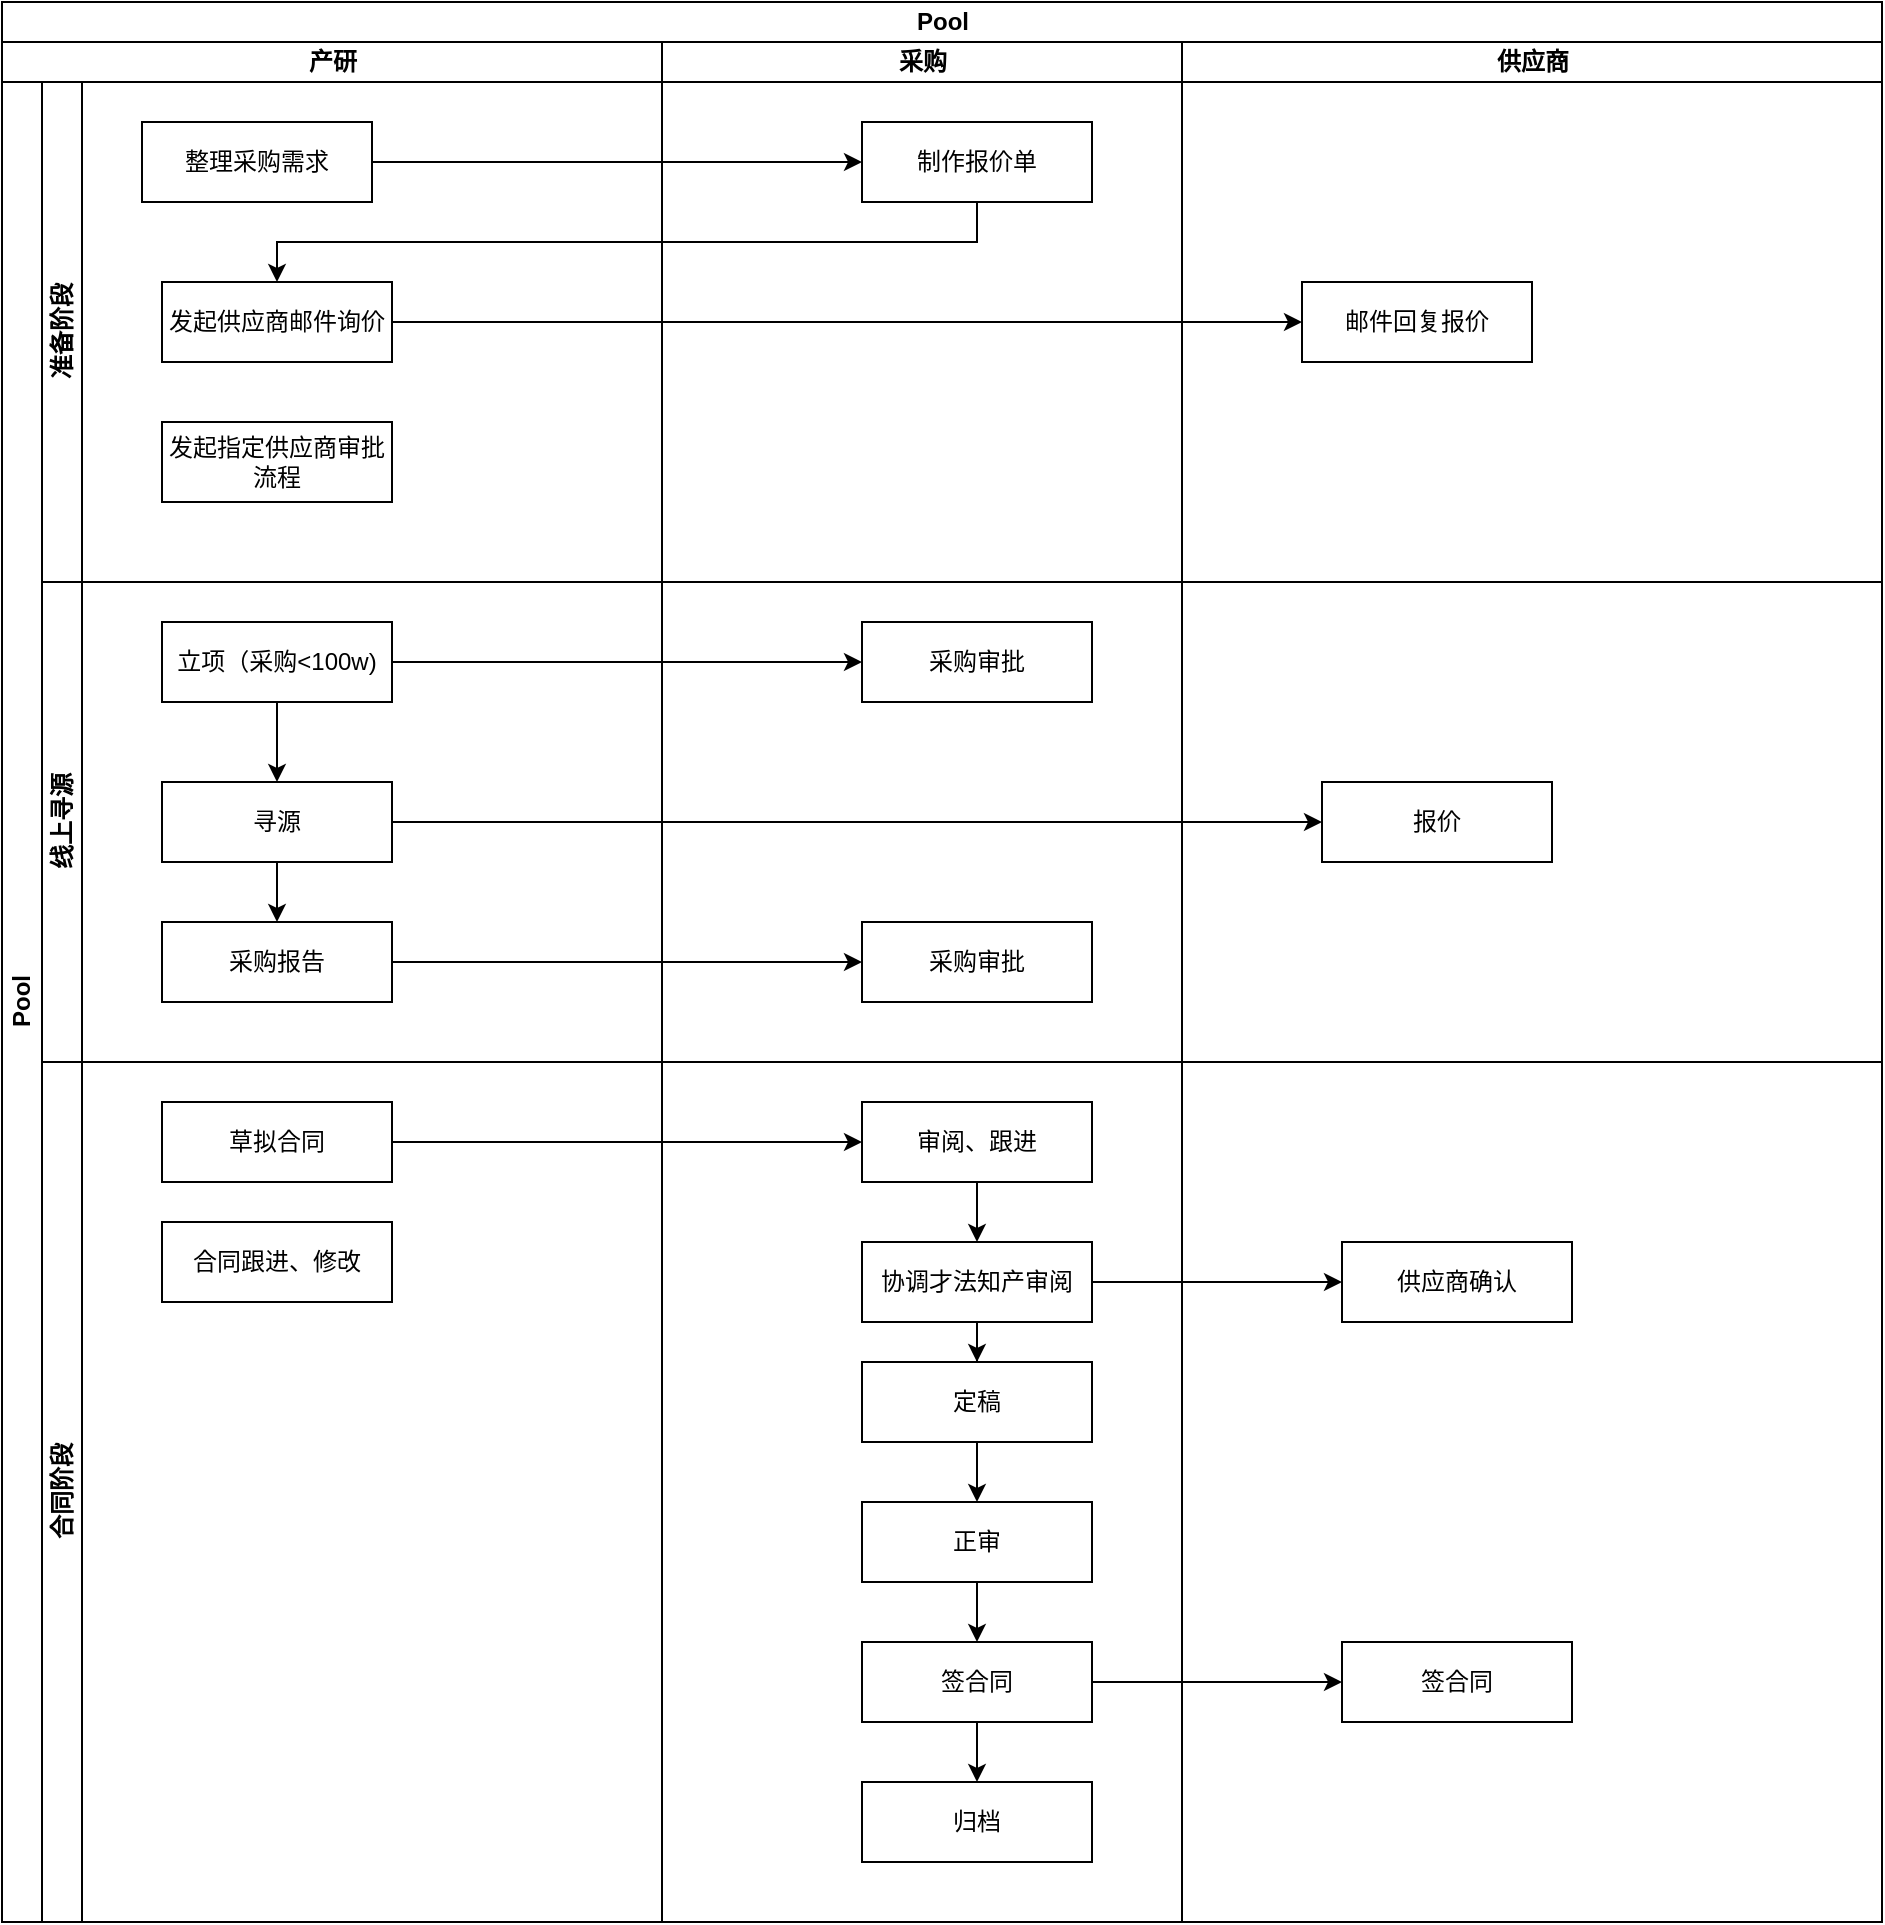 <mxfile version="22.1.21" type="github">
  <diagram name="第 1 页" id="D-MB-KbhiQcWg0wlnCK3">
    <mxGraphModel dx="954" dy="615" grid="1" gridSize="10" guides="1" tooltips="1" connect="1" arrows="1" fold="1" page="1" pageScale="1" pageWidth="827" pageHeight="1169" math="0" shadow="0">
      <root>
        <mxCell id="0" />
        <mxCell id="1" parent="0" />
        <mxCell id="zCLFrVsV8dxzdzppGPiO-1" value="Pool" style="swimlane;childLayout=stackLayout;resizeParent=1;resizeParentMax=0;startSize=20;html=1;" vertex="1" parent="1">
          <mxGeometry x="100" y="130" width="940" height="960" as="geometry">
            <mxRectangle x="100" y="130" width="70" height="30" as="alternateBounds" />
          </mxGeometry>
        </mxCell>
        <mxCell id="zCLFrVsV8dxzdzppGPiO-2" value="产研" style="swimlane;startSize=20;html=1;" vertex="1" parent="zCLFrVsV8dxzdzppGPiO-1">
          <mxGeometry y="20" width="330" height="940" as="geometry" />
        </mxCell>
        <mxCell id="zCLFrVsV8dxzdzppGPiO-3" value="采购" style="swimlane;startSize=20;html=1;" vertex="1" parent="zCLFrVsV8dxzdzppGPiO-1">
          <mxGeometry x="330" y="20" width="260" height="940" as="geometry" />
        </mxCell>
        <mxCell id="zCLFrVsV8dxzdzppGPiO-4" value="供应商" style="swimlane;startSize=20;html=1;" vertex="1" parent="zCLFrVsV8dxzdzppGPiO-1">
          <mxGeometry x="590" y="20" width="350" height="940" as="geometry" />
        </mxCell>
        <mxCell id="zCLFrVsV8dxzdzppGPiO-6" value="Pool" style="swimlane;childLayout=stackLayout;resizeParent=1;resizeParentMax=0;horizontal=0;startSize=20;horizontalStack=0;html=1;" vertex="1" parent="1">
          <mxGeometry x="100" y="170" width="940" height="920" as="geometry">
            <mxRectangle x="100" y="170" width="40" height="60" as="alternateBounds" />
          </mxGeometry>
        </mxCell>
        <mxCell id="zCLFrVsV8dxzdzppGPiO-7" value="准备阶段" style="swimlane;startSize=20;horizontal=0;html=1;" vertex="1" parent="zCLFrVsV8dxzdzppGPiO-6">
          <mxGeometry x="20" width="920" height="250" as="geometry">
            <mxRectangle x="20" width="820" height="30" as="alternateBounds" />
          </mxGeometry>
        </mxCell>
        <mxCell id="zCLFrVsV8dxzdzppGPiO-11" style="edgeStyle=orthogonalEdgeStyle;rounded=0;orthogonalLoop=1;jettySize=auto;html=1;" edge="1" parent="zCLFrVsV8dxzdzppGPiO-7" source="zCLFrVsV8dxzdzppGPiO-5" target="zCLFrVsV8dxzdzppGPiO-10">
          <mxGeometry relative="1" as="geometry" />
        </mxCell>
        <mxCell id="zCLFrVsV8dxzdzppGPiO-5" value="发起供应商邮件询价" style="rounded=0;whiteSpace=wrap;html=1;" vertex="1" parent="zCLFrVsV8dxzdzppGPiO-7">
          <mxGeometry x="60.0" y="100" width="115" height="40" as="geometry" />
        </mxCell>
        <mxCell id="zCLFrVsV8dxzdzppGPiO-10" value="邮件回复报价" style="rounded=0;whiteSpace=wrap;html=1;" vertex="1" parent="zCLFrVsV8dxzdzppGPiO-7">
          <mxGeometry x="630.0" y="100" width="115" height="40" as="geometry" />
        </mxCell>
        <mxCell id="zCLFrVsV8dxzdzppGPiO-12" value="发起指定供应商审批流程" style="rounded=0;whiteSpace=wrap;html=1;" vertex="1" parent="zCLFrVsV8dxzdzppGPiO-7">
          <mxGeometry x="60.0" y="170" width="115" height="40" as="geometry" />
        </mxCell>
        <mxCell id="zCLFrVsV8dxzdzppGPiO-25" style="edgeStyle=orthogonalEdgeStyle;rounded=0;orthogonalLoop=1;jettySize=auto;html=1;entryX=0;entryY=0.5;entryDx=0;entryDy=0;" edge="1" parent="zCLFrVsV8dxzdzppGPiO-7" source="zCLFrVsV8dxzdzppGPiO-23" target="zCLFrVsV8dxzdzppGPiO-24">
          <mxGeometry relative="1" as="geometry" />
        </mxCell>
        <mxCell id="zCLFrVsV8dxzdzppGPiO-23" value="整理采购需求" style="rounded=0;whiteSpace=wrap;html=1;" vertex="1" parent="zCLFrVsV8dxzdzppGPiO-7">
          <mxGeometry x="50.0" y="20" width="115" height="40" as="geometry" />
        </mxCell>
        <mxCell id="zCLFrVsV8dxzdzppGPiO-26" style="edgeStyle=orthogonalEdgeStyle;rounded=0;orthogonalLoop=1;jettySize=auto;html=1;entryX=0.5;entryY=0;entryDx=0;entryDy=0;" edge="1" parent="zCLFrVsV8dxzdzppGPiO-7" source="zCLFrVsV8dxzdzppGPiO-24" target="zCLFrVsV8dxzdzppGPiO-5">
          <mxGeometry relative="1" as="geometry">
            <Array as="points">
              <mxPoint x="468" y="80" />
              <mxPoint x="118" y="80" />
            </Array>
          </mxGeometry>
        </mxCell>
        <mxCell id="zCLFrVsV8dxzdzppGPiO-24" value="制作报价单" style="rounded=0;whiteSpace=wrap;html=1;" vertex="1" parent="zCLFrVsV8dxzdzppGPiO-7">
          <mxGeometry x="410.0" y="20" width="115" height="40" as="geometry" />
        </mxCell>
        <mxCell id="zCLFrVsV8dxzdzppGPiO-8" value="线上寻源" style="swimlane;startSize=20;horizontal=0;html=1;direction=east;" vertex="1" parent="zCLFrVsV8dxzdzppGPiO-6">
          <mxGeometry x="20" y="250" width="920" height="240" as="geometry">
            <mxRectangle x="20" y="120" width="820" height="30" as="alternateBounds" />
          </mxGeometry>
        </mxCell>
        <mxCell id="zCLFrVsV8dxzdzppGPiO-32" value="" style="edgeStyle=orthogonalEdgeStyle;rounded=0;orthogonalLoop=1;jettySize=auto;html=1;" edge="1" parent="zCLFrVsV8dxzdzppGPiO-8" source="zCLFrVsV8dxzdzppGPiO-27" target="zCLFrVsV8dxzdzppGPiO-31">
          <mxGeometry relative="1" as="geometry" />
        </mxCell>
        <mxCell id="zCLFrVsV8dxzdzppGPiO-42" style="edgeStyle=orthogonalEdgeStyle;rounded=0;orthogonalLoop=1;jettySize=auto;html=1;" edge="1" parent="zCLFrVsV8dxzdzppGPiO-8" source="zCLFrVsV8dxzdzppGPiO-27" target="zCLFrVsV8dxzdzppGPiO-38">
          <mxGeometry relative="1" as="geometry" />
        </mxCell>
        <mxCell id="zCLFrVsV8dxzdzppGPiO-27" value="立项（采购&amp;lt;100w)" style="rounded=0;whiteSpace=wrap;html=1;" vertex="1" parent="zCLFrVsV8dxzdzppGPiO-8">
          <mxGeometry x="60.0" y="20" width="115" height="40" as="geometry" />
        </mxCell>
        <mxCell id="zCLFrVsV8dxzdzppGPiO-36" style="edgeStyle=orthogonalEdgeStyle;rounded=0;orthogonalLoop=1;jettySize=auto;html=1;" edge="1" parent="zCLFrVsV8dxzdzppGPiO-8" source="zCLFrVsV8dxzdzppGPiO-31" target="zCLFrVsV8dxzdzppGPiO-35">
          <mxGeometry relative="1" as="geometry" />
        </mxCell>
        <mxCell id="zCLFrVsV8dxzdzppGPiO-37" style="edgeStyle=orthogonalEdgeStyle;rounded=0;orthogonalLoop=1;jettySize=auto;html=1;entryX=0.5;entryY=0;entryDx=0;entryDy=0;" edge="1" parent="zCLFrVsV8dxzdzppGPiO-8" source="zCLFrVsV8dxzdzppGPiO-31" target="zCLFrVsV8dxzdzppGPiO-33">
          <mxGeometry relative="1" as="geometry" />
        </mxCell>
        <mxCell id="zCLFrVsV8dxzdzppGPiO-31" value="寻源" style="rounded=0;whiteSpace=wrap;html=1;" vertex="1" parent="zCLFrVsV8dxzdzppGPiO-8">
          <mxGeometry x="60.0" y="100" width="115" height="40" as="geometry" />
        </mxCell>
        <mxCell id="zCLFrVsV8dxzdzppGPiO-41" style="edgeStyle=orthogonalEdgeStyle;rounded=0;orthogonalLoop=1;jettySize=auto;html=1;" edge="1" parent="zCLFrVsV8dxzdzppGPiO-8" source="zCLFrVsV8dxzdzppGPiO-33" target="zCLFrVsV8dxzdzppGPiO-40">
          <mxGeometry relative="1" as="geometry" />
        </mxCell>
        <mxCell id="zCLFrVsV8dxzdzppGPiO-33" value="采购报告" style="rounded=0;whiteSpace=wrap;html=1;" vertex="1" parent="zCLFrVsV8dxzdzppGPiO-8">
          <mxGeometry x="60.0" y="170" width="115" height="40" as="geometry" />
        </mxCell>
        <mxCell id="zCLFrVsV8dxzdzppGPiO-35" value="报价" style="rounded=0;whiteSpace=wrap;html=1;" vertex="1" parent="zCLFrVsV8dxzdzppGPiO-8">
          <mxGeometry x="640.0" y="100" width="115" height="40" as="geometry" />
        </mxCell>
        <mxCell id="zCLFrVsV8dxzdzppGPiO-38" value="采购审批" style="rounded=0;whiteSpace=wrap;html=1;" vertex="1" parent="zCLFrVsV8dxzdzppGPiO-8">
          <mxGeometry x="410.0" y="20" width="115" height="40" as="geometry" />
        </mxCell>
        <mxCell id="zCLFrVsV8dxzdzppGPiO-40" value="采购审批" style="rounded=0;whiteSpace=wrap;html=1;" vertex="1" parent="zCLFrVsV8dxzdzppGPiO-8">
          <mxGeometry x="410.0" y="170" width="115" height="40" as="geometry" />
        </mxCell>
        <mxCell id="zCLFrVsV8dxzdzppGPiO-9" value="合同阶段" style="swimlane;startSize=20;horizontal=0;html=1;" vertex="1" parent="zCLFrVsV8dxzdzppGPiO-6">
          <mxGeometry x="20" y="490" width="920" height="430" as="geometry" />
        </mxCell>
        <mxCell id="zCLFrVsV8dxzdzppGPiO-45" value="" style="edgeStyle=orthogonalEdgeStyle;rounded=0;orthogonalLoop=1;jettySize=auto;html=1;" edge="1" parent="zCLFrVsV8dxzdzppGPiO-9" source="zCLFrVsV8dxzdzppGPiO-43" target="zCLFrVsV8dxzdzppGPiO-44">
          <mxGeometry relative="1" as="geometry" />
        </mxCell>
        <mxCell id="zCLFrVsV8dxzdzppGPiO-43" value="草拟合同" style="rounded=0;whiteSpace=wrap;html=1;" vertex="1" parent="zCLFrVsV8dxzdzppGPiO-9">
          <mxGeometry x="60.0" y="20" width="115" height="40" as="geometry" />
        </mxCell>
        <mxCell id="zCLFrVsV8dxzdzppGPiO-47" value="" style="edgeStyle=orthogonalEdgeStyle;rounded=0;orthogonalLoop=1;jettySize=auto;html=1;" edge="1" parent="zCLFrVsV8dxzdzppGPiO-9" source="zCLFrVsV8dxzdzppGPiO-44" target="zCLFrVsV8dxzdzppGPiO-46">
          <mxGeometry relative="1" as="geometry" />
        </mxCell>
        <mxCell id="zCLFrVsV8dxzdzppGPiO-44" value="审阅、跟进" style="rounded=0;whiteSpace=wrap;html=1;" vertex="1" parent="zCLFrVsV8dxzdzppGPiO-9">
          <mxGeometry x="410.0" y="20" width="115" height="40" as="geometry" />
        </mxCell>
        <mxCell id="zCLFrVsV8dxzdzppGPiO-50" value="" style="edgeStyle=orthogonalEdgeStyle;rounded=0;orthogonalLoop=1;jettySize=auto;html=1;" edge="1" parent="zCLFrVsV8dxzdzppGPiO-9" source="zCLFrVsV8dxzdzppGPiO-46" target="zCLFrVsV8dxzdzppGPiO-49">
          <mxGeometry relative="1" as="geometry" />
        </mxCell>
        <mxCell id="zCLFrVsV8dxzdzppGPiO-55" style="edgeStyle=orthogonalEdgeStyle;rounded=0;orthogonalLoop=1;jettySize=auto;html=1;" edge="1" parent="zCLFrVsV8dxzdzppGPiO-9" source="zCLFrVsV8dxzdzppGPiO-46" target="zCLFrVsV8dxzdzppGPiO-54">
          <mxGeometry relative="1" as="geometry" />
        </mxCell>
        <mxCell id="zCLFrVsV8dxzdzppGPiO-46" value="协调才法知产审阅" style="rounded=0;whiteSpace=wrap;html=1;" vertex="1" parent="zCLFrVsV8dxzdzppGPiO-9">
          <mxGeometry x="410.0" y="90" width="115" height="40" as="geometry" />
        </mxCell>
        <mxCell id="zCLFrVsV8dxzdzppGPiO-48" value="合同跟进、修改" style="rounded=0;whiteSpace=wrap;html=1;" vertex="1" parent="zCLFrVsV8dxzdzppGPiO-9">
          <mxGeometry x="60.0" y="80" width="115" height="40" as="geometry" />
        </mxCell>
        <mxCell id="zCLFrVsV8dxzdzppGPiO-52" value="" style="edgeStyle=orthogonalEdgeStyle;rounded=0;orthogonalLoop=1;jettySize=auto;html=1;" edge="1" parent="zCLFrVsV8dxzdzppGPiO-9" source="zCLFrVsV8dxzdzppGPiO-49" target="zCLFrVsV8dxzdzppGPiO-51">
          <mxGeometry relative="1" as="geometry" />
        </mxCell>
        <mxCell id="zCLFrVsV8dxzdzppGPiO-49" value="定稿" style="rounded=0;whiteSpace=wrap;html=1;" vertex="1" parent="zCLFrVsV8dxzdzppGPiO-9">
          <mxGeometry x="410.0" y="150" width="115" height="40" as="geometry" />
        </mxCell>
        <mxCell id="zCLFrVsV8dxzdzppGPiO-58" value="" style="edgeStyle=orthogonalEdgeStyle;rounded=0;orthogonalLoop=1;jettySize=auto;html=1;" edge="1" parent="zCLFrVsV8dxzdzppGPiO-9" source="zCLFrVsV8dxzdzppGPiO-51" target="zCLFrVsV8dxzdzppGPiO-57">
          <mxGeometry relative="1" as="geometry" />
        </mxCell>
        <mxCell id="zCLFrVsV8dxzdzppGPiO-51" value="正审" style="rounded=0;whiteSpace=wrap;html=1;" vertex="1" parent="zCLFrVsV8dxzdzppGPiO-9">
          <mxGeometry x="410.0" y="220" width="115" height="40" as="geometry" />
        </mxCell>
        <mxCell id="zCLFrVsV8dxzdzppGPiO-54" value="供应商确认" style="rounded=0;whiteSpace=wrap;html=1;" vertex="1" parent="zCLFrVsV8dxzdzppGPiO-9">
          <mxGeometry x="650.0" y="90" width="115" height="40" as="geometry" />
        </mxCell>
        <mxCell id="zCLFrVsV8dxzdzppGPiO-56" value="签合同" style="rounded=0;whiteSpace=wrap;html=1;" vertex="1" parent="zCLFrVsV8dxzdzppGPiO-9">
          <mxGeometry x="650.0" y="290" width="115" height="40" as="geometry" />
        </mxCell>
        <mxCell id="zCLFrVsV8dxzdzppGPiO-59" style="edgeStyle=orthogonalEdgeStyle;rounded=0;orthogonalLoop=1;jettySize=auto;html=1;entryX=0;entryY=0.5;entryDx=0;entryDy=0;" edge="1" parent="zCLFrVsV8dxzdzppGPiO-9" source="zCLFrVsV8dxzdzppGPiO-57" target="zCLFrVsV8dxzdzppGPiO-56">
          <mxGeometry relative="1" as="geometry" />
        </mxCell>
        <mxCell id="zCLFrVsV8dxzdzppGPiO-61" style="edgeStyle=orthogonalEdgeStyle;rounded=0;orthogonalLoop=1;jettySize=auto;html=1;" edge="1" parent="zCLFrVsV8dxzdzppGPiO-9" source="zCLFrVsV8dxzdzppGPiO-57" target="zCLFrVsV8dxzdzppGPiO-60">
          <mxGeometry relative="1" as="geometry" />
        </mxCell>
        <mxCell id="zCLFrVsV8dxzdzppGPiO-57" value="签合同" style="rounded=0;whiteSpace=wrap;html=1;" vertex="1" parent="zCLFrVsV8dxzdzppGPiO-9">
          <mxGeometry x="410.0" y="290" width="115" height="40" as="geometry" />
        </mxCell>
        <mxCell id="zCLFrVsV8dxzdzppGPiO-60" value="归档" style="rounded=0;whiteSpace=wrap;html=1;" vertex="1" parent="zCLFrVsV8dxzdzppGPiO-9">
          <mxGeometry x="410.0" y="360" width="115" height="40" as="geometry" />
        </mxCell>
      </root>
    </mxGraphModel>
  </diagram>
</mxfile>
